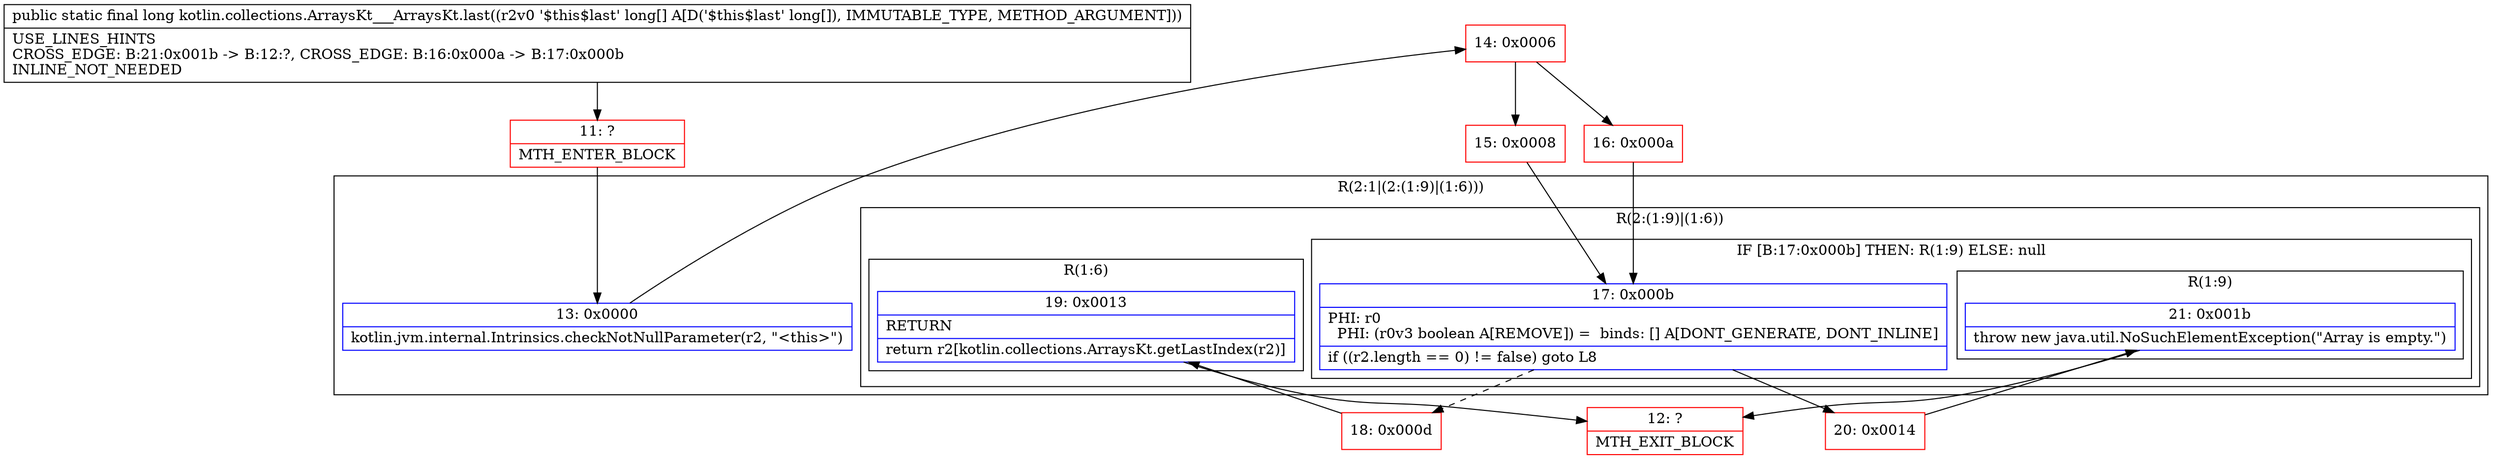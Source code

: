 digraph "CFG forkotlin.collections.ArraysKt___ArraysKt.last([J)J" {
subgraph cluster_Region_1177870761 {
label = "R(2:1|(2:(1:9)|(1:6)))";
node [shape=record,color=blue];
Node_13 [shape=record,label="{13\:\ 0x0000|kotlin.jvm.internal.Intrinsics.checkNotNullParameter(r2, \"\<this\>\")\l}"];
subgraph cluster_Region_1993912164 {
label = "R(2:(1:9)|(1:6))";
node [shape=record,color=blue];
subgraph cluster_IfRegion_697564517 {
label = "IF [B:17:0x000b] THEN: R(1:9) ELSE: null";
node [shape=record,color=blue];
Node_17 [shape=record,label="{17\:\ 0x000b|PHI: r0 \l  PHI: (r0v3 boolean A[REMOVE]) =  binds: [] A[DONT_GENERATE, DONT_INLINE]\l|if ((r2.length == 0) != false) goto L8\l}"];
subgraph cluster_Region_1764137836 {
label = "R(1:9)";
node [shape=record,color=blue];
Node_21 [shape=record,label="{21\:\ 0x001b|throw new java.util.NoSuchElementException(\"Array is empty.\")\l}"];
}
}
subgraph cluster_Region_150869576 {
label = "R(1:6)";
node [shape=record,color=blue];
Node_19 [shape=record,label="{19\:\ 0x0013|RETURN\l|return r2[kotlin.collections.ArraysKt.getLastIndex(r2)]\l}"];
}
}
}
Node_11 [shape=record,color=red,label="{11\:\ ?|MTH_ENTER_BLOCK\l}"];
Node_14 [shape=record,color=red,label="{14\:\ 0x0006}"];
Node_15 [shape=record,color=red,label="{15\:\ 0x0008}"];
Node_18 [shape=record,color=red,label="{18\:\ 0x000d}"];
Node_12 [shape=record,color=red,label="{12\:\ ?|MTH_EXIT_BLOCK\l}"];
Node_20 [shape=record,color=red,label="{20\:\ 0x0014}"];
Node_16 [shape=record,color=red,label="{16\:\ 0x000a}"];
MethodNode[shape=record,label="{public static final long kotlin.collections.ArraysKt___ArraysKt.last((r2v0 '$this$last' long[] A[D('$this$last' long[]), IMMUTABLE_TYPE, METHOD_ARGUMENT]))  | USE_LINES_HINTS\lCROSS_EDGE: B:21:0x001b \-\> B:12:?, CROSS_EDGE: B:16:0x000a \-\> B:17:0x000b\lINLINE_NOT_NEEDED\l}"];
MethodNode -> Node_11;Node_13 -> Node_14;
Node_17 -> Node_18[style=dashed];
Node_17 -> Node_20;
Node_21 -> Node_12;
Node_19 -> Node_12;
Node_11 -> Node_13;
Node_14 -> Node_15;
Node_14 -> Node_16;
Node_15 -> Node_17;
Node_18 -> Node_19;
Node_20 -> Node_21;
Node_16 -> Node_17;
}

